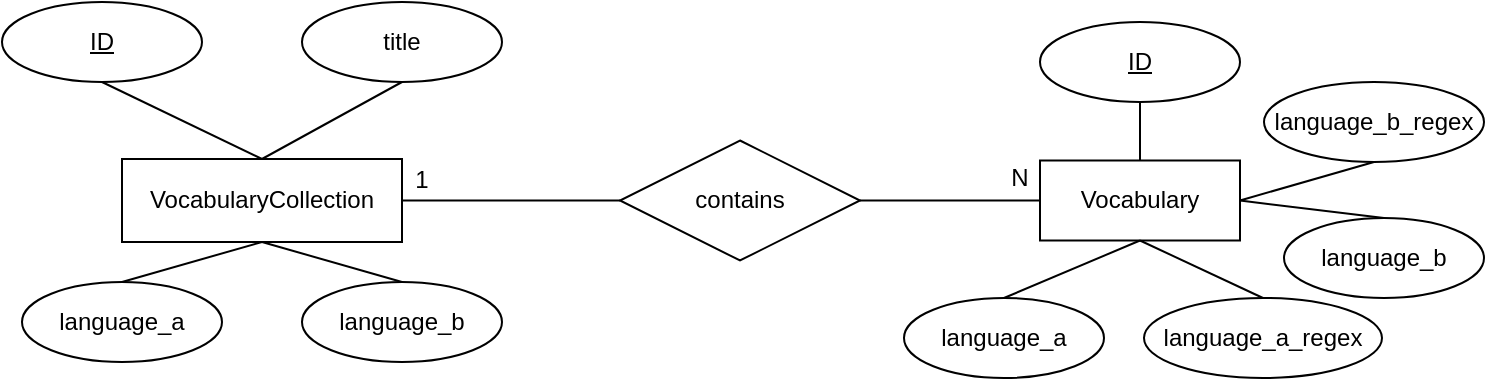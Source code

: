 <mxfile version="20.7.4" type="device"><diagram id="4vRe3nRmJVZVh_XCLzJd" name="Seite-1"><mxGraphModel dx="431" dy="798" grid="1" gridSize="10" guides="1" tooltips="1" connect="1" arrows="1" fold="1" page="1" pageScale="1" pageWidth="827" pageHeight="583" math="0" shadow="0"><root><mxCell id="0"/><mxCell id="1" parent="0"/><mxCell id="x_C99DR7x3tfhETRSxuE-1" value="VocabularyCollection" style="whiteSpace=wrap;html=1;align=center;" parent="1" vertex="1"><mxGeometry x="129" y="280.5" width="140" height="41.5" as="geometry"/></mxCell><mxCell id="x_C99DR7x3tfhETRSxuE-2" value="ID" style="ellipse;whiteSpace=wrap;html=1;align=center;fontStyle=4;" parent="1" vertex="1"><mxGeometry x="69" y="202" width="100" height="40" as="geometry"/></mxCell><mxCell id="x_C99DR7x3tfhETRSxuE-3" value="title" style="ellipse;whiteSpace=wrap;html=1;align=center;" parent="1" vertex="1"><mxGeometry x="219" y="202" width="100" height="40" as="geometry"/></mxCell><mxCell id="x_C99DR7x3tfhETRSxuE-4" value="" style="endArrow=none;html=1;rounded=0;exitX=0.5;exitY=1;exitDx=0;exitDy=0;entryX=0.5;entryY=0;entryDx=0;entryDy=0;" parent="1" source="x_C99DR7x3tfhETRSxuE-2" target="x_C99DR7x3tfhETRSxuE-1" edge="1"><mxGeometry relative="1" as="geometry"><mxPoint x="289" y="302" as="sourcePoint"/><mxPoint x="449" y="302" as="targetPoint"/></mxGeometry></mxCell><mxCell id="x_C99DR7x3tfhETRSxuE-5" value="" style="endArrow=none;html=1;rounded=0;entryX=0.5;entryY=0;entryDx=0;entryDy=0;exitX=0.5;exitY=1;exitDx=0;exitDy=0;" parent="1" source="x_C99DR7x3tfhETRSxuE-3" target="x_C99DR7x3tfhETRSxuE-1" edge="1"><mxGeometry relative="1" as="geometry"><mxPoint x="289" y="302" as="sourcePoint"/><mxPoint x="449" y="302" as="targetPoint"/></mxGeometry></mxCell><mxCell id="x_C99DR7x3tfhETRSxuE-6" value="language_a" style="ellipse;whiteSpace=wrap;html=1;align=center;" parent="1" vertex="1"><mxGeometry x="79" y="342" width="100" height="40" as="geometry"/></mxCell><mxCell id="x_C99DR7x3tfhETRSxuE-9" value="language_b" style="ellipse;whiteSpace=wrap;html=1;align=center;" parent="1" vertex="1"><mxGeometry x="219" y="342" width="100" height="40" as="geometry"/></mxCell><mxCell id="x_C99DR7x3tfhETRSxuE-10" value="" style="endArrow=none;html=1;rounded=0;exitX=0.5;exitY=1;exitDx=0;exitDy=0;entryX=0.5;entryY=0;entryDx=0;entryDy=0;" parent="1" source="x_C99DR7x3tfhETRSxuE-1" target="x_C99DR7x3tfhETRSxuE-6" edge="1"><mxGeometry relative="1" as="geometry"><mxPoint x="199" y="302" as="sourcePoint"/><mxPoint x="359" y="302" as="targetPoint"/></mxGeometry></mxCell><mxCell id="x_C99DR7x3tfhETRSxuE-11" value="" style="endArrow=none;html=1;rounded=0;exitX=0.5;exitY=1;exitDx=0;exitDy=0;entryX=0.5;entryY=0;entryDx=0;entryDy=0;" parent="1" source="x_C99DR7x3tfhETRSxuE-1" target="x_C99DR7x3tfhETRSxuE-9" edge="1"><mxGeometry relative="1" as="geometry"><mxPoint x="199" y="302" as="sourcePoint"/><mxPoint x="359" y="302" as="targetPoint"/></mxGeometry></mxCell><mxCell id="x_C99DR7x3tfhETRSxuE-12" value="Vocabulary" style="whiteSpace=wrap;html=1;align=center;" parent="1" vertex="1"><mxGeometry x="588" y="281.25" width="100" height="40" as="geometry"/></mxCell><mxCell id="x_C99DR7x3tfhETRSxuE-13" value="" style="endArrow=none;html=1;rounded=0;exitX=1;exitY=0.5;exitDx=0;exitDy=0;entryX=0;entryY=0.5;entryDx=0;entryDy=0;" parent="1" source="x_C99DR7x3tfhETRSxuE-1" target="x_C99DR7x3tfhETRSxuE-19" edge="1"><mxGeometry relative="1" as="geometry"><mxPoint x="319" y="422" as="sourcePoint"/><mxPoint x="339" y="422" as="targetPoint"/></mxGeometry></mxCell><mxCell id="x_C99DR7x3tfhETRSxuE-14" value="N" style="text;html=1;strokeColor=none;fillColor=none;align=center;verticalAlign=middle;whiteSpace=wrap;rounded=0;" parent="1" vertex="1"><mxGeometry x="568" y="279" width="20" height="21.5" as="geometry"/></mxCell><mxCell id="x_C99DR7x3tfhETRSxuE-15" value="1" style="text;html=1;strokeColor=none;fillColor=none;align=center;verticalAlign=middle;whiteSpace=wrap;rounded=0;" parent="1" vertex="1"><mxGeometry x="269" y="280.5" width="20" height="20" as="geometry"/></mxCell><mxCell id="x_C99DR7x3tfhETRSxuE-17" value="ID" style="ellipse;whiteSpace=wrap;html=1;align=center;fontStyle=4;" parent="1" vertex="1"><mxGeometry x="588" y="212" width="100" height="40" as="geometry"/></mxCell><mxCell id="x_C99DR7x3tfhETRSxuE-18" value="" style="endArrow=none;html=1;rounded=0;exitX=0.5;exitY=1;exitDx=0;exitDy=0;entryX=0.5;entryY=0;entryDx=0;entryDy=0;" parent="1" source="x_C99DR7x3tfhETRSxuE-17" target="x_C99DR7x3tfhETRSxuE-12" edge="1"><mxGeometry relative="1" as="geometry"><mxPoint x="638" y="303.5" as="sourcePoint"/><mxPoint x="798" y="303.5" as="targetPoint"/></mxGeometry></mxCell><mxCell id="x_C99DR7x3tfhETRSxuE-19" value="contains" style="shape=rhombus;perimeter=rhombusPerimeter;whiteSpace=wrap;html=1;align=center;" parent="1" vertex="1"><mxGeometry x="378" y="271.25" width="120" height="60" as="geometry"/></mxCell><mxCell id="x_C99DR7x3tfhETRSxuE-20" value="" style="endArrow=none;html=1;rounded=0;exitX=1;exitY=0.5;exitDx=0;exitDy=0;entryX=0;entryY=0.5;entryDx=0;entryDy=0;" parent="1" source="x_C99DR7x3tfhETRSxuE-19" target="x_C99DR7x3tfhETRSxuE-12" edge="1"><mxGeometry relative="1" as="geometry"><mxPoint x="369" y="382" as="sourcePoint"/><mxPoint x="519" y="492" as="targetPoint"/></mxGeometry></mxCell><mxCell id="x_C99DR7x3tfhETRSxuE-21" value="language_a_regex" style="ellipse;whiteSpace=wrap;html=1;align=center;" parent="1" vertex="1"><mxGeometry x="640" y="350" width="119" height="40" as="geometry"/></mxCell><mxCell id="x_C99DR7x3tfhETRSxuE-22" value="language_b_regex" style="ellipse;whiteSpace=wrap;html=1;align=center;" parent="1" vertex="1"><mxGeometry x="700" y="242" width="110" height="40" as="geometry"/></mxCell><mxCell id="x_C99DR7x3tfhETRSxuE-23" value="" style="endArrow=none;html=1;rounded=0;exitX=0.5;exitY=0;exitDx=0;exitDy=0;entryX=0.5;entryY=1;entryDx=0;entryDy=0;" parent="1" source="x_C99DR7x3tfhETRSxuE-21" target="x_C99DR7x3tfhETRSxuE-12" edge="1"><mxGeometry relative="1" as="geometry"><mxPoint x="458" y="312" as="sourcePoint"/><mxPoint x="618" y="312" as="targetPoint"/></mxGeometry></mxCell><mxCell id="x_C99DR7x3tfhETRSxuE-24" value="" style="endArrow=none;html=1;rounded=0;exitX=0.5;exitY=1;exitDx=0;exitDy=0;entryX=1;entryY=0.5;entryDx=0;entryDy=0;" parent="1" source="x_C99DR7x3tfhETRSxuE-22" target="x_C99DR7x3tfhETRSxuE-12" edge="1"><mxGeometry relative="1" as="geometry"><mxPoint x="458" y="312" as="sourcePoint"/><mxPoint x="808" y="272" as="targetPoint"/></mxGeometry></mxCell><mxCell id="yTv7ZMP3vh09QEfTECVQ-1" value="language_a" style="ellipse;whiteSpace=wrap;html=1;align=center;" vertex="1" parent="1"><mxGeometry x="520" y="350" width="100" height="40" as="geometry"/></mxCell><mxCell id="yTv7ZMP3vh09QEfTECVQ-2" value="" style="endArrow=none;html=1;rounded=0;exitX=0.5;exitY=0;exitDx=0;exitDy=0;entryX=0.5;entryY=1;entryDx=0;entryDy=0;" edge="1" parent="1" source="yTv7ZMP3vh09QEfTECVQ-1" target="x_C99DR7x3tfhETRSxuE-12"><mxGeometry relative="1" as="geometry"><mxPoint x="580" y="330" as="sourcePoint"/><mxPoint x="740" y="330" as="targetPoint"/></mxGeometry></mxCell><mxCell id="yTv7ZMP3vh09QEfTECVQ-3" value="language_b" style="ellipse;whiteSpace=wrap;html=1;align=center;" vertex="1" parent="1"><mxGeometry x="710" y="310" width="100" height="40" as="geometry"/></mxCell><mxCell id="yTv7ZMP3vh09QEfTECVQ-4" value="" style="endArrow=none;html=1;rounded=0;exitX=1;exitY=0.5;exitDx=0;exitDy=0;entryX=0.5;entryY=0;entryDx=0;entryDy=0;" edge="1" parent="1" source="x_C99DR7x3tfhETRSxuE-12" target="yTv7ZMP3vh09QEfTECVQ-3"><mxGeometry relative="1" as="geometry"><mxPoint x="620" y="330" as="sourcePoint"/><mxPoint x="780" y="330" as="targetPoint"/></mxGeometry></mxCell></root></mxGraphModel></diagram></mxfile>